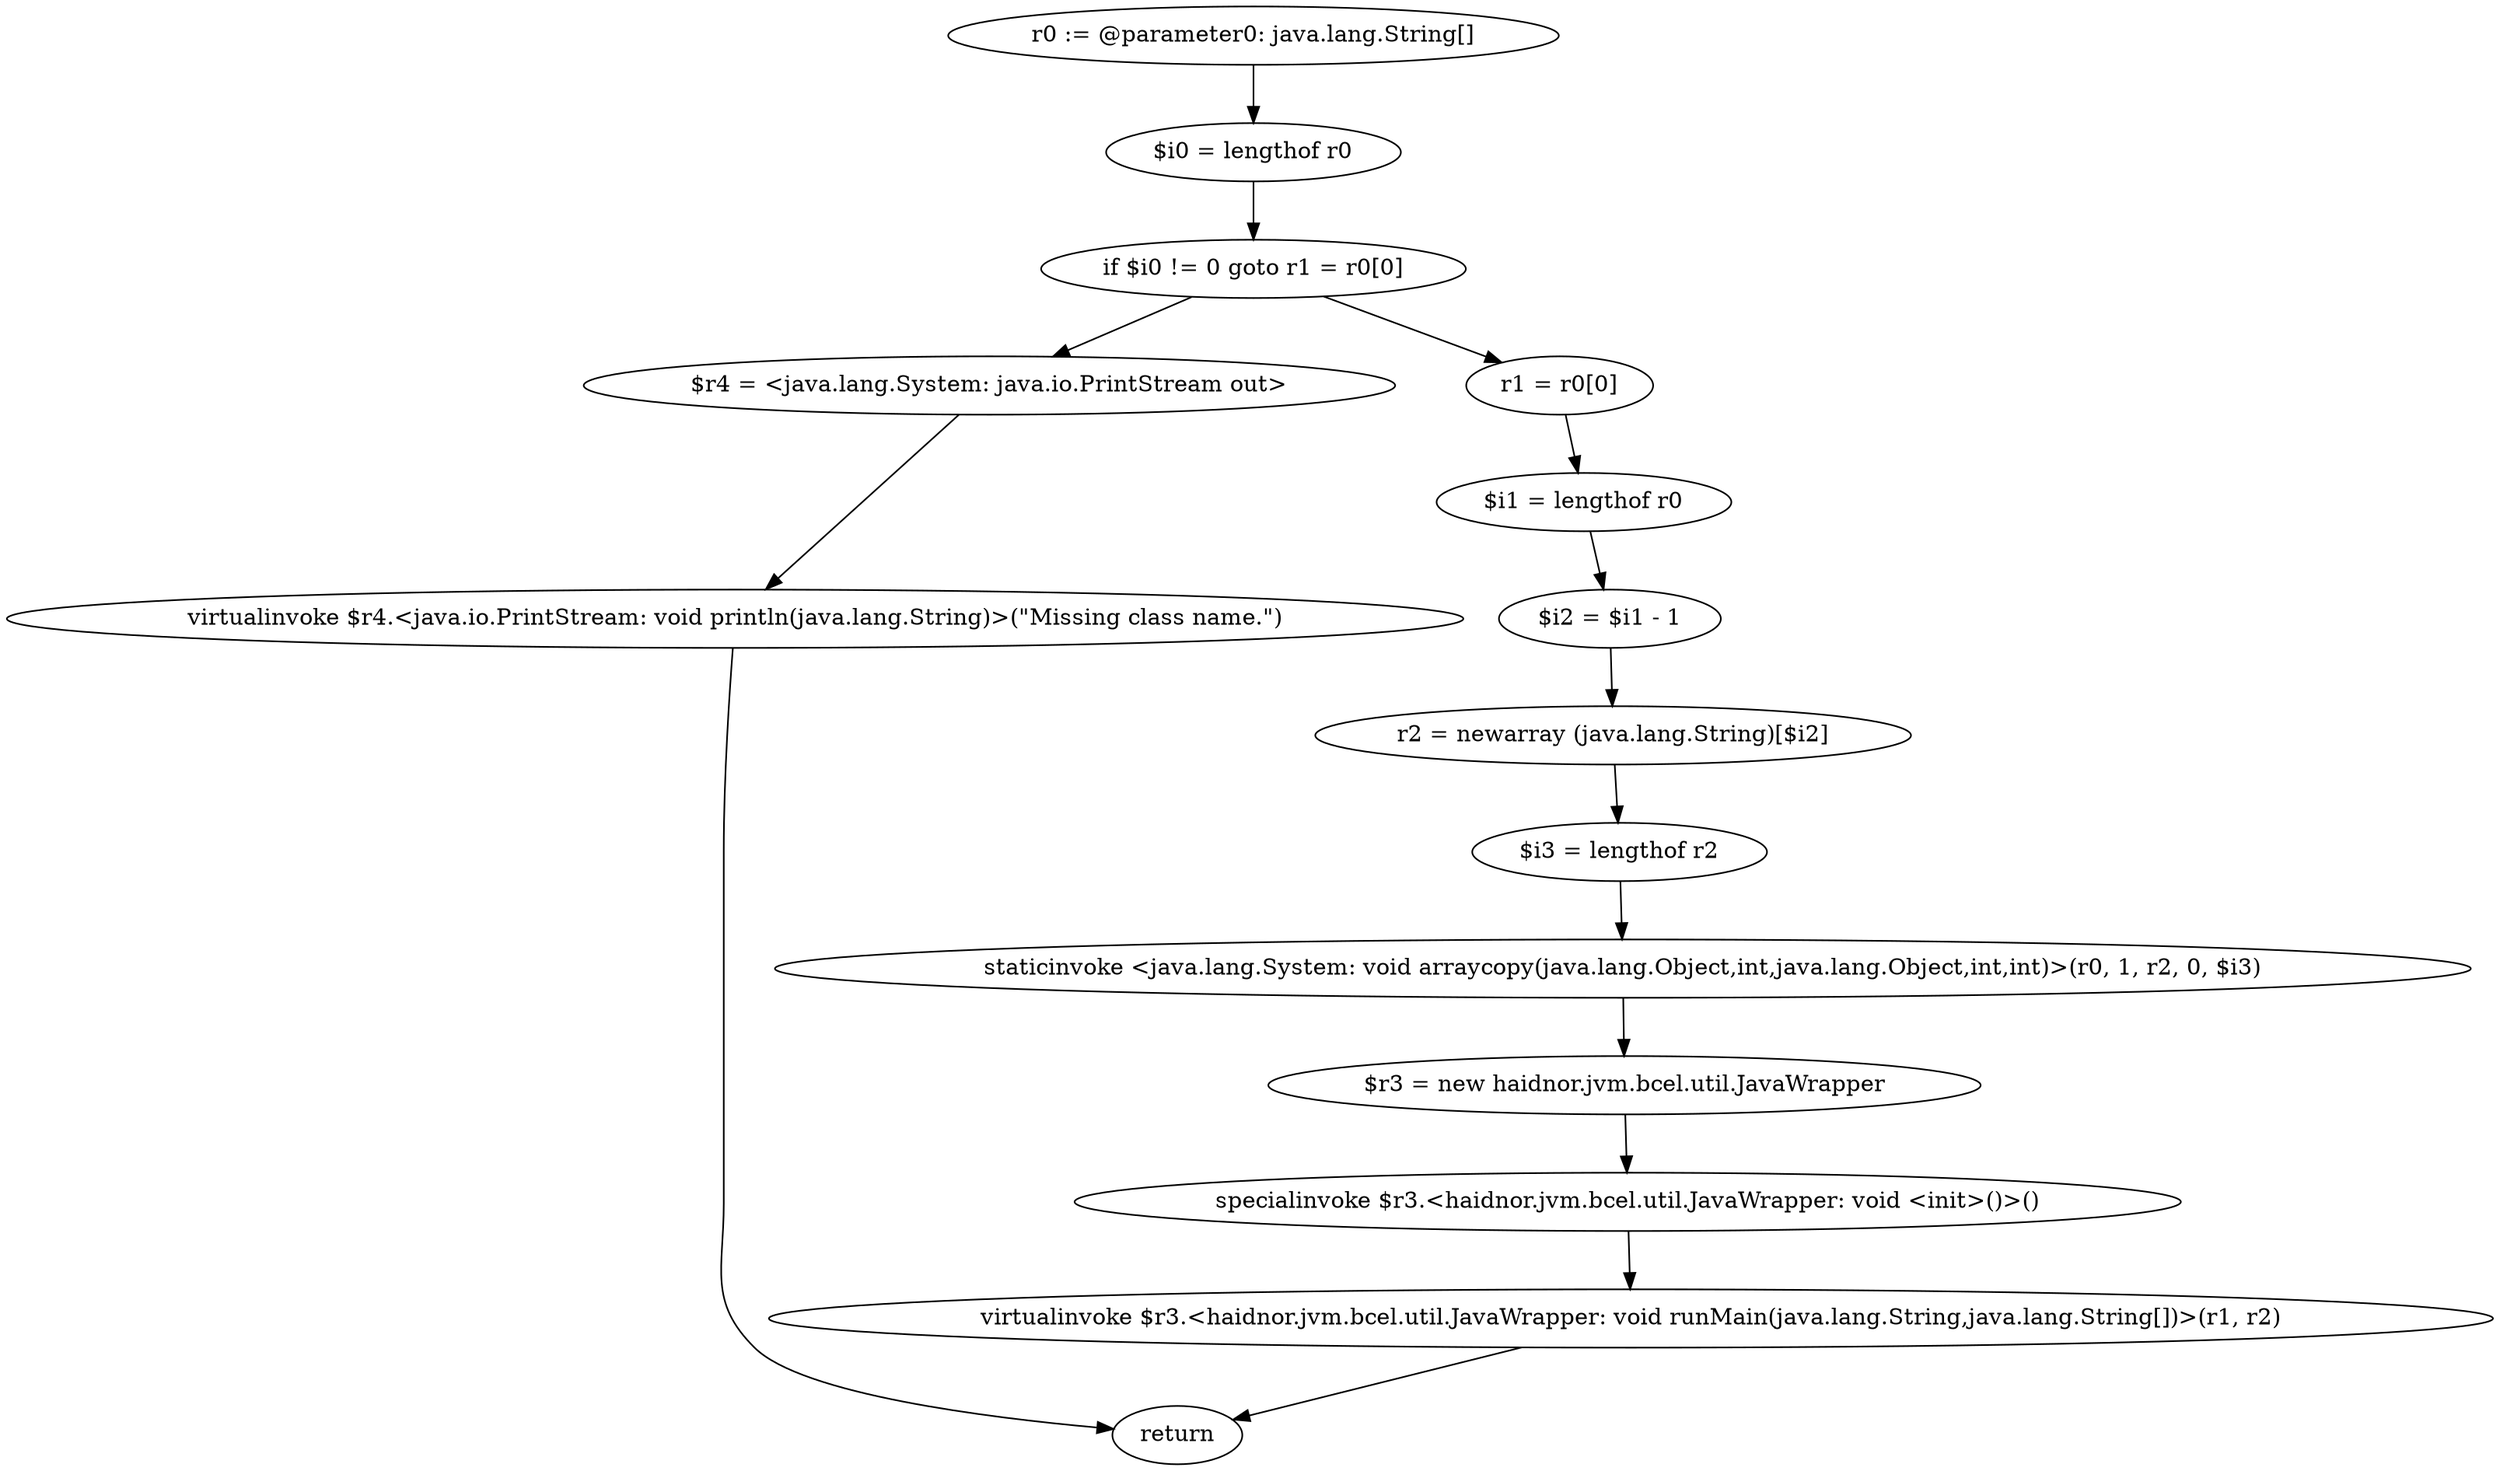 digraph "unitGraph" {
    "r0 := @parameter0: java.lang.String[]"
    "$i0 = lengthof r0"
    "if $i0 != 0 goto r1 = r0[0]"
    "$r4 = <java.lang.System: java.io.PrintStream out>"
    "virtualinvoke $r4.<java.io.PrintStream: void println(java.lang.String)>(\"Missing class name.\")"
    "return"
    "r1 = r0[0]"
    "$i1 = lengthof r0"
    "$i2 = $i1 - 1"
    "r2 = newarray (java.lang.String)[$i2]"
    "$i3 = lengthof r2"
    "staticinvoke <java.lang.System: void arraycopy(java.lang.Object,int,java.lang.Object,int,int)>(r0, 1, r2, 0, $i3)"
    "$r3 = new haidnor.jvm.bcel.util.JavaWrapper"
    "specialinvoke $r3.<haidnor.jvm.bcel.util.JavaWrapper: void <init>()>()"
    "virtualinvoke $r3.<haidnor.jvm.bcel.util.JavaWrapper: void runMain(java.lang.String,java.lang.String[])>(r1, r2)"
    "r0 := @parameter0: java.lang.String[]"->"$i0 = lengthof r0";
    "$i0 = lengthof r0"->"if $i0 != 0 goto r1 = r0[0]";
    "if $i0 != 0 goto r1 = r0[0]"->"$r4 = <java.lang.System: java.io.PrintStream out>";
    "if $i0 != 0 goto r1 = r0[0]"->"r1 = r0[0]";
    "$r4 = <java.lang.System: java.io.PrintStream out>"->"virtualinvoke $r4.<java.io.PrintStream: void println(java.lang.String)>(\"Missing class name.\")";
    "virtualinvoke $r4.<java.io.PrintStream: void println(java.lang.String)>(\"Missing class name.\")"->"return";
    "r1 = r0[0]"->"$i1 = lengthof r0";
    "$i1 = lengthof r0"->"$i2 = $i1 - 1";
    "$i2 = $i1 - 1"->"r2 = newarray (java.lang.String)[$i2]";
    "r2 = newarray (java.lang.String)[$i2]"->"$i3 = lengthof r2";
    "$i3 = lengthof r2"->"staticinvoke <java.lang.System: void arraycopy(java.lang.Object,int,java.lang.Object,int,int)>(r0, 1, r2, 0, $i3)";
    "staticinvoke <java.lang.System: void arraycopy(java.lang.Object,int,java.lang.Object,int,int)>(r0, 1, r2, 0, $i3)"->"$r3 = new haidnor.jvm.bcel.util.JavaWrapper";
    "$r3 = new haidnor.jvm.bcel.util.JavaWrapper"->"specialinvoke $r3.<haidnor.jvm.bcel.util.JavaWrapper: void <init>()>()";
    "specialinvoke $r3.<haidnor.jvm.bcel.util.JavaWrapper: void <init>()>()"->"virtualinvoke $r3.<haidnor.jvm.bcel.util.JavaWrapper: void runMain(java.lang.String,java.lang.String[])>(r1, r2)";
    "virtualinvoke $r3.<haidnor.jvm.bcel.util.JavaWrapper: void runMain(java.lang.String,java.lang.String[])>(r1, r2)"->"return";
}
